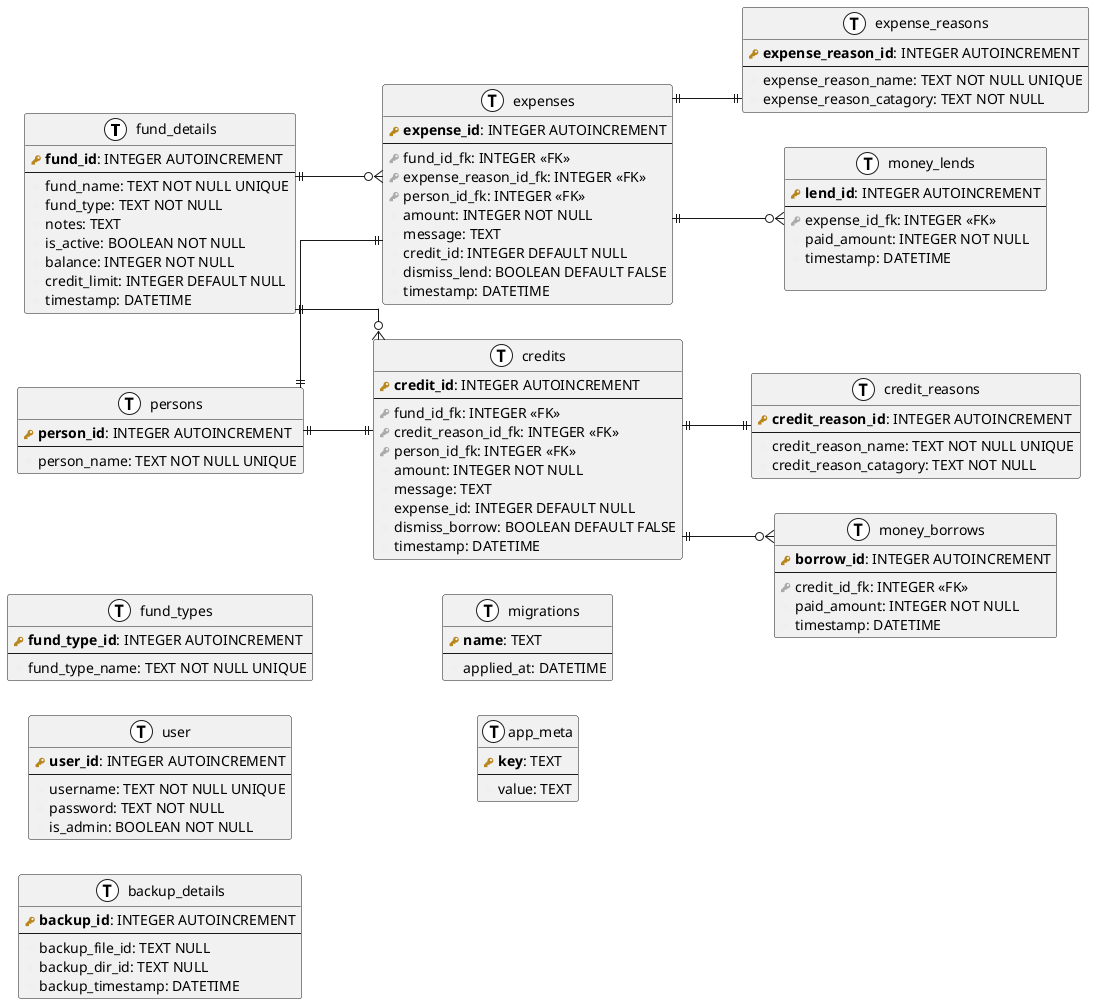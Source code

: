 @startuml relation_diagram
!define primary_key(x) <b><color:#b8861b><&key></color> x</b>
!define foreign_key(x) <color:#aaaaaa><&key></color> x
!define column(x) <color:#efefef><&media-record></color> x
!define table(x) entity x << (T, white) >>

left to right direction
skinparam roundcorner 5
skinparam linetype ortho
skinparam shadowing false
skinparam handwritten false

table( fund_details ) {
    primary_key( fund_id ): INTEGER AUTOINCREMENT
    --
    column( fund_name ): TEXT NOT NULL UNIQUE
    column(fund_type): TEXT NOT NULL
    column(notes): TEXT
    column(is_active): BOOLEAN NOT NULL
    column(balance): INTEGER NOT NULL
    column(credit_limit): INTEGER DEFAULT NULL
    column(timestamp): DATETIME
}

table( fund_types ) {
    primary_key(fund_type_id): INTEGER AUTOINCREMENT
    --
    column(fund_type_name): TEXT NOT NULL UNIQUE
}

table( expense_reasons ) {
    primary_key(expense_reason_id): INTEGER AUTOINCREMENT
    --
    column(expense_reason_name): TEXT NOT NULL UNIQUE
    column(expense_reason_catagory): TEXT NOT NULL
}

table(credit_reasons) {
    primary_key(credit_reason_id): INTEGER AUTOINCREMENT
    --
    column(credit_reason_name): TEXT NOT NULL UNIQUE
    column(credit_reason_catagory): TEXT NOT NULL
}

table( persons){
    primary_key( person_id ): INTEGER AUTOINCREMENT
    --
    column(person_name): TEXT NOT NULL UNIQUE
}

table( expenses ) {
    primary_key( expense_id ): INTEGER AUTOINCREMENT
    --
    foreign_key(fund_id_fk): INTEGER <<FK>>
    foreign_key(expense_reason_id_fk): INTEGER <<FK>>
    foreign_key(person_id_fk): INTEGER <<FK>>
    column(amount): INTEGER NOT NULL
    column(message): TEXT
    column(credit_id): INTEGER DEFAULT NULL
    column(dismiss_lend): BOOLEAN DEFAULT FALSE
    column(timestamp): DATETIME
}

table(money_lends){
    primary_key(lend_id): INTEGER AUTOINCREMENT
    --
    foreign_key(expense_id_fk): INTEGER <<FK>>
    column(paid_amount): INTEGER NOT NULL
    column(timestamp): DATETIME

}

table(credits) {
    primary_key(credit_id): INTEGER AUTOINCREMENT
    --
    foreign_key(fund_id_fk): INTEGER <<FK>>
    foreign_key(credit_reason_id_fk): INTEGER <<FK>>
    foreign_key(person_id_fk): INTEGER <<FK>>
    column(amount): INTEGER NOT NULL
    column(message): TEXT
    column(expense_id): INTEGER DEFAULT NULL
    column(dismiss_borrow): BOOLEAN DEFAULT FALSE
    column(timestamp): DATETIME
}

table(money_borrows){
    primary_key(borrow_id): INTEGER AUTOINCREMENT
    --
    foreign_key(credit_id_fk): INTEGER <<FK>>
    column(paid_amount): INTEGER NOT NULL
    column(timestamp): DATETIME
}


table(user){
    primary_key(user_id): INTEGER AUTOINCREMENT
    --
    column(username): TEXT NOT NULL UNIQUE
    column(password): TEXT NOT NULL
    column(is_admin): BOOLEAN NOT NULL
}

table(backup_details){
    primary_key(backup_id): INTEGER AUTOINCREMENT
    --
    column(backup_file_id): TEXT NULL
    column(backup_dir_id): TEXT NULL
    column(backup_timestamp): DATETIME
}

table(migrations){
    primary_key(name): TEXT
    --
    column(applied_at): DATETIME
}

table(app_meta){
    primary_key(key): TEXT
    --
    column(value): TEXT
}


fund_details ||--o{expenses
expenses ||--||expense_reasons
persons ||--||expenses

expenses ||--o{money_lends

fund_details ||--o{credits
credits ||--||credit_reasons
persons ||--||credits

credits ||--o{money_borrows

@enduml